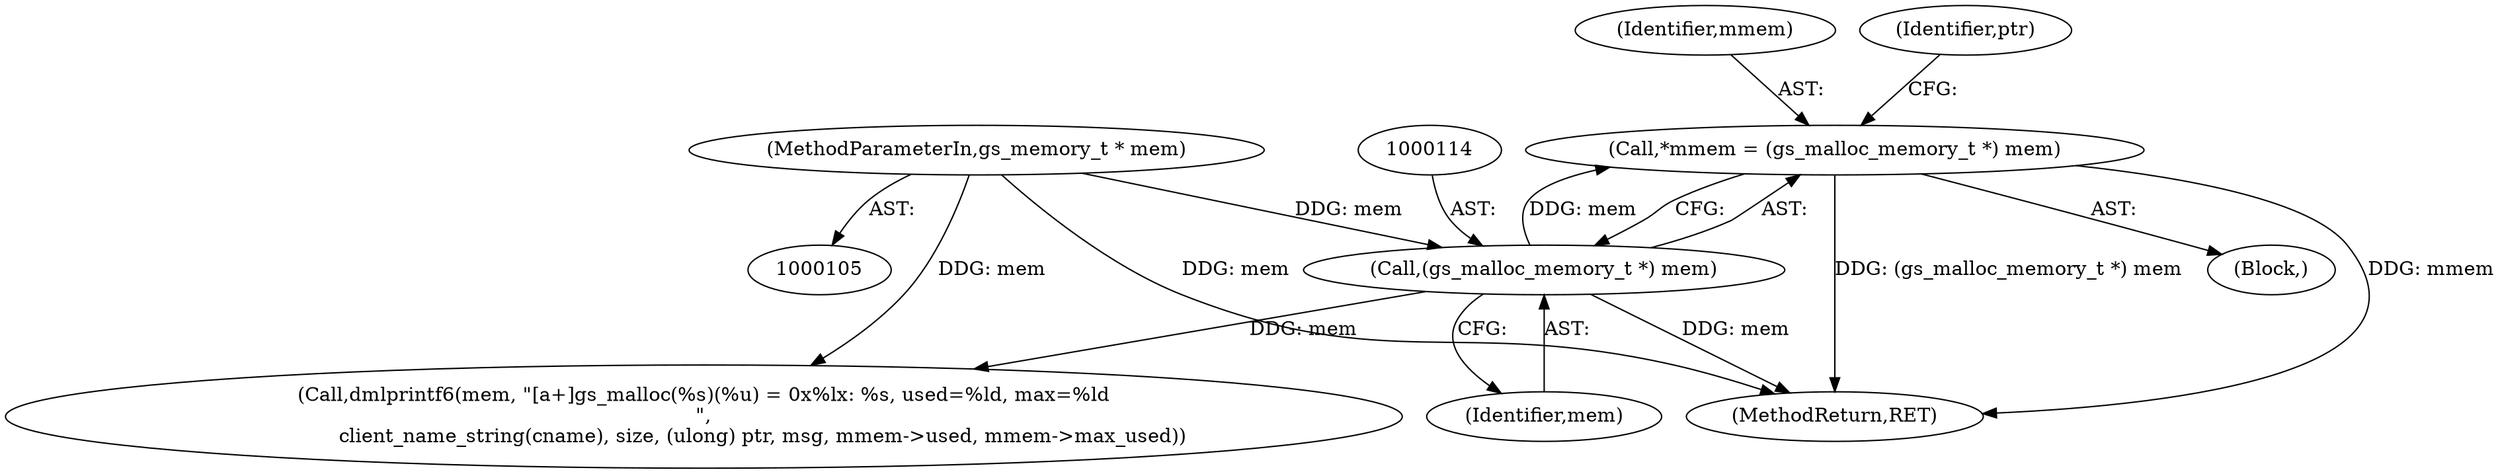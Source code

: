digraph "0_moodle_0c0b0859ae1aba64861599f0e7f74f143f305932@pointer" {
"1000111" [label="(Call,*mmem = (gs_malloc_memory_t *) mem)"];
"1000113" [label="(Call,(gs_malloc_memory_t *) mem)"];
"1000106" [label="(MethodParameterIn,gs_memory_t * mem)"];
"1000109" [label="(Block,)"];
"1000112" [label="(Identifier,mmem)"];
"1000111" [label="(Call,*mmem = (gs_malloc_memory_t *) mem)"];
"1000302" [label="(MethodReturn,RET)"];
"1000118" [label="(Identifier,ptr)"];
"1000284" [label="(Call,dmlprintf6(mem, \"[a+]gs_malloc(%s)(%u) = 0x%lx: %s, used=%ld, max=%ld\n\",\n                   client_name_string(cname), size, (ulong) ptr, msg, mmem->used, mmem->max_used))"];
"1000115" [label="(Identifier,mem)"];
"1000113" [label="(Call,(gs_malloc_memory_t *) mem)"];
"1000106" [label="(MethodParameterIn,gs_memory_t * mem)"];
"1000111" -> "1000109"  [label="AST: "];
"1000111" -> "1000113"  [label="CFG: "];
"1000112" -> "1000111"  [label="AST: "];
"1000113" -> "1000111"  [label="AST: "];
"1000118" -> "1000111"  [label="CFG: "];
"1000111" -> "1000302"  [label="DDG: mmem"];
"1000111" -> "1000302"  [label="DDG: (gs_malloc_memory_t *) mem"];
"1000113" -> "1000111"  [label="DDG: mem"];
"1000113" -> "1000115"  [label="CFG: "];
"1000114" -> "1000113"  [label="AST: "];
"1000115" -> "1000113"  [label="AST: "];
"1000113" -> "1000302"  [label="DDG: mem"];
"1000106" -> "1000113"  [label="DDG: mem"];
"1000113" -> "1000284"  [label="DDG: mem"];
"1000106" -> "1000105"  [label="AST: "];
"1000106" -> "1000302"  [label="DDG: mem"];
"1000106" -> "1000284"  [label="DDG: mem"];
}
